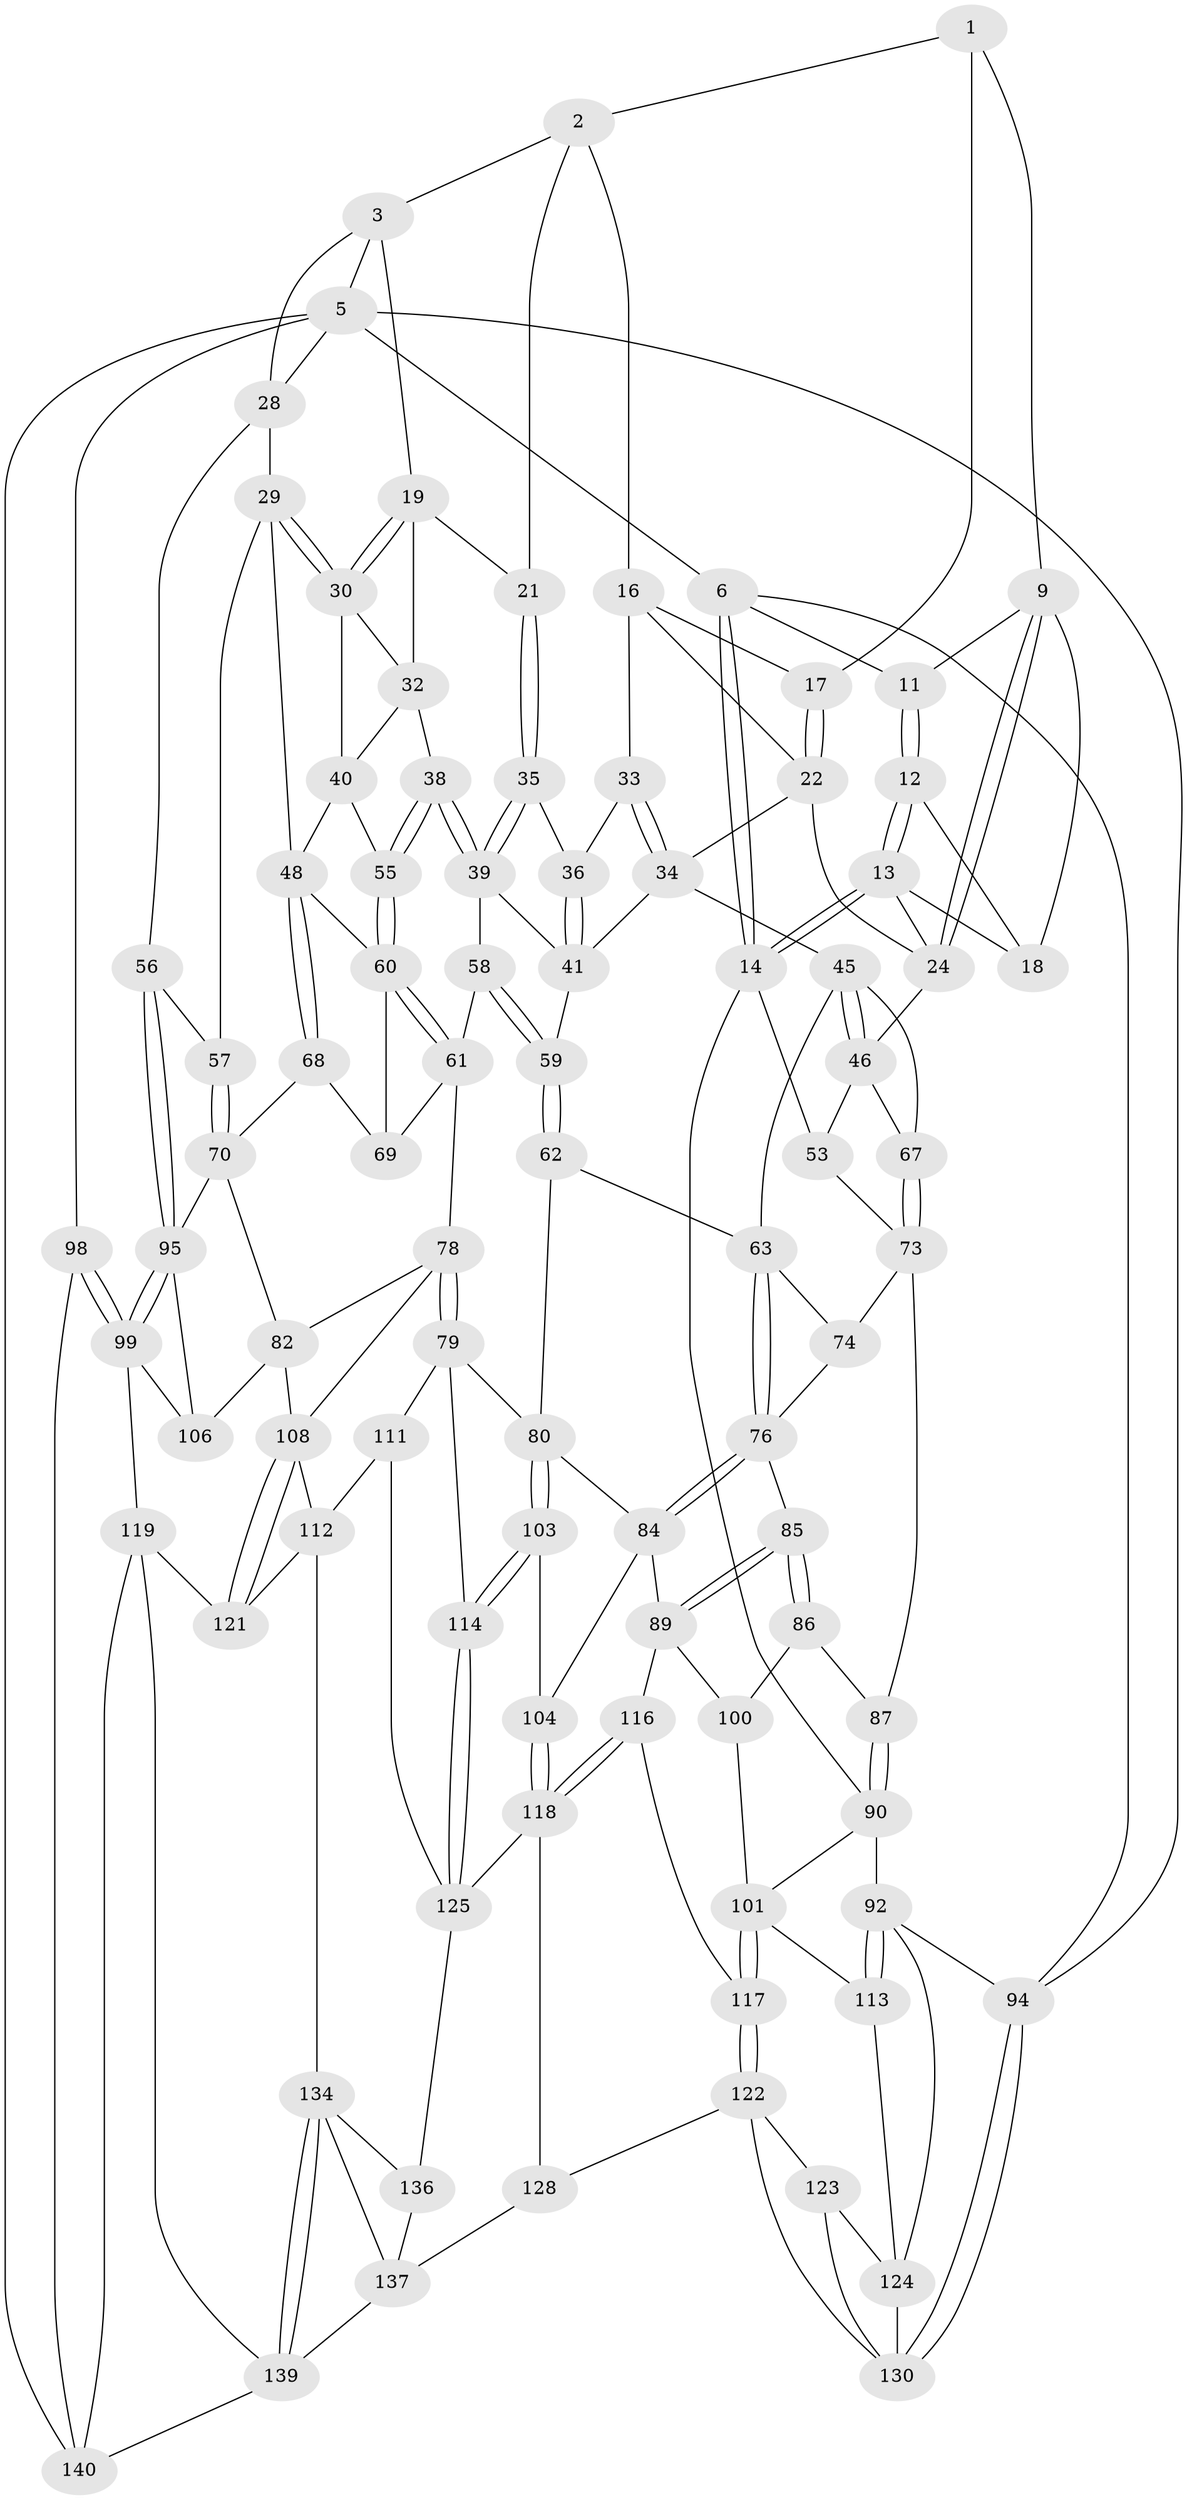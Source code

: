 // Generated by graph-tools (version 1.1) at 2025/52/02/27/25 19:52:39]
// undirected, 90 vertices, 204 edges
graph export_dot {
graph [start="1"]
  node [color=gray90,style=filled];
  1 [pos="+0.4436661955509084+0",super="+8"];
  2 [pos="+0.8257065321331561+0",super="+15"];
  3 [pos="+0.9810533677314803+0",super="+4"];
  5 [pos="+1+0",super="+97"];
  6 [pos="+0+0",super="+7"];
  9 [pos="+0.34306029773701263+0.1346363686898472",super="+10"];
  11 [pos="+0.17498543399304534+0"];
  12 [pos="+0.04516967120197465+0.12374326085133293"];
  13 [pos="+0+0.22851051019297905",super="+25"];
  14 [pos="+0+0.29112169574261",super="+54"];
  16 [pos="+0.4821848690463397+0.0894338651806981",super="+27"];
  17 [pos="+0.4631991809140286+0.07284909306443352"];
  18 [pos="+0.18580328447671704+0.1326106529746287"];
  19 [pos="+0.828495092246233+0.05283518483360921",super="+20"];
  21 [pos="+0.5717742099165045+0.16108611555296376"];
  22 [pos="+0.4220317209403056+0.20834635598310555",super="+23"];
  24 [pos="+0.31091166658398284+0.19561676864424346",super="+26"];
  28 [pos="+0.9247922104134829+0.2709163407973258",super="+51"];
  29 [pos="+0.8618297820025191+0.27986960051376814",super="+47"];
  30 [pos="+0.8280390801809476+0.2244976425973308",super="+31"];
  32 [pos="+0.7216891683795624+0.2220389894322589",super="+37"];
  33 [pos="+0.44944746648680545+0.2447960172694262"];
  34 [pos="+0.4086906807288962+0.2667792838641237",super="+43"];
  35 [pos="+0.5713754665870818+0.1661324638781345"];
  36 [pos="+0.46778805427587883+0.24603664768516462"];
  38 [pos="+0.6101142652557914+0.2985132737383552"];
  39 [pos="+0.6063960282135432+0.29539249586545097",super="+44"];
  40 [pos="+0.7044863346981152+0.3126738725051673",super="+50"];
  41 [pos="+0.48931207956046185+0.32663773872427815",super="+42"];
  45 [pos="+0.25673505722182444+0.355195662296714",super="+65"];
  46 [pos="+0.2432639943121747+0.3407996949969164",super="+52"];
  48 [pos="+0.817319287192502+0.3762201140886231",super="+49"];
  53 [pos="+0.01262192620550826+0.36125885054550283"];
  55 [pos="+0.6189128426316625+0.36630455806779033"];
  56 [pos="+1+0.4048278292109779"];
  57 [pos="+0.8801744351681238+0.4378850566149422"];
  58 [pos="+0.5053911767430239+0.44441898763474685"];
  59 [pos="+0.4409210114578616+0.4580131507779191"];
  60 [pos="+0.6227252090559685+0.39711195654257225",super="+66"];
  61 [pos="+0.5370428907826378+0.4564401695438503",super="+72"];
  62 [pos="+0.42998552271659185+0.46883473324383546"];
  63 [pos="+0.37375066070794744+0.4557563355172249",super="+64"];
  67 [pos="+0.15067304944568224+0.5472090867375523"];
  68 [pos="+0.7283872531492294+0.49327375867269607"];
  69 [pos="+0.675120399379901+0.4779134881912853"];
  70 [pos="+0.8571001183613529+0.5955339614414051",super="+71"];
  73 [pos="+0.14967137962046226+0.5505215863889671",super="+75"];
  74 [pos="+0.28023031866376286+0.5032437102006758"];
  76 [pos="+0.3277665076781582+0.5303427843389305",super="+77"];
  78 [pos="+0.5873694500934358+0.6063687663689938",super="+83"];
  79 [pos="+0.582828278072425+0.6105589145429005",super="+110"];
  80 [pos="+0.467436758090953+0.6096051072224301",super="+81"];
  82 [pos="+0.7091993391243449+0.6242404994006053",super="+107"];
  84 [pos="+0.40766140596229994+0.5952578765588408",super="+88"];
  85 [pos="+0.26954903767642807+0.6429950805772624"];
  86 [pos="+0.17901287131164662+0.5983132520536437"];
  87 [pos="+0.14799999322905563+0.5785016126715693"];
  89 [pos="+0.28588612152172765+0.6588559130115548",super="+105"];
  90 [pos="+0.12836503250117312+0.588116291280617",super="+91"];
  92 [pos="+0+0.7309181960499668",super="+93"];
  94 [pos="+0+1"];
  95 [pos="+1+0.601124187208481",super="+96"];
  98 [pos="+1+0.8614135482666092"];
  99 [pos="+1+0.7993993073030087",super="+115"];
  100 [pos="+0.18157389523109219+0.6918926596952611"];
  101 [pos="+0.13220747894258045+0.7119383383335888",super="+102"];
  103 [pos="+0.4570840228748226+0.7491915473446211"];
  104 [pos="+0.3750404889692685+0.7407519604198534"];
  106 [pos="+0.8624984881288061+0.6476918222241007"];
  108 [pos="+0.7324091830902003+0.7961456670551497",super="+109"];
  111 [pos="+0.6163619999311114+0.7821699083655596"];
  112 [pos="+0.6520965758961649+0.7855766206386612",super="+132"];
  113 [pos="+0.02067422477963356+0.7291264162941514"];
  114 [pos="+0.4753651738830676+0.7640178149145262"];
  116 [pos="+0.23096687808377392+0.7580055544249739"];
  117 [pos="+0.207822889972577+0.7663741363852985"];
  118 [pos="+0.33093045045942815+0.8608269000958338",super="+126"];
  119 [pos="+0.9054438303947479+0.8133240338316924",super="+120"];
  121 [pos="+0.7302467914926296+0.8056489844915554"];
  122 [pos="+0.18284859633284617+0.7953385136222988",super="+129"];
  123 [pos="+0.14463853317948505+0.8116140975379064"];
  124 [pos="+0.07605855410229122+0.7979924397124664",super="+133"];
  125 [pos="+0.46649375680444594+0.8616942629199629",super="+127"];
  128 [pos="+0.35815892303799696+1"];
  130 [pos="+0.266478709617809+1",super="+131"];
  134 [pos="+0.6588512641857742+0.9187280427014487",super="+135"];
  136 [pos="+0.6007118761531137+0.8258445547344859"];
  137 [pos="+0.4155694212705285+1",super="+138"];
  139 [pos="+0.7749370170699055+0.9798769952587736",super="+142"];
  140 [pos="+0.915911019616154+0.8173192082772949",super="+141"];
  1 -- 2;
  1 -- 9;
  1 -- 17;
  2 -- 3;
  2 -- 16;
  2 -- 21;
  3 -- 19;
  3 -- 28;
  3 -- 5;
  5 -- 6;
  5 -- 28;
  5 -- 98;
  5 -- 140;
  5 -- 94;
  6 -- 14;
  6 -- 14;
  6 -- 94;
  6 -- 11;
  9 -- 24;
  9 -- 24;
  9 -- 18;
  9 -- 11;
  11 -- 12;
  11 -- 12;
  12 -- 13;
  12 -- 13;
  12 -- 18;
  13 -- 14;
  13 -- 14;
  13 -- 18;
  13 -- 24;
  14 -- 90;
  14 -- 53;
  16 -- 17;
  16 -- 33;
  16 -- 22;
  17 -- 22;
  17 -- 22;
  19 -- 30;
  19 -- 30;
  19 -- 32;
  19 -- 21;
  21 -- 35;
  21 -- 35;
  22 -- 24;
  22 -- 34;
  24 -- 46;
  28 -- 29;
  28 -- 56;
  29 -- 30;
  29 -- 30;
  29 -- 48;
  29 -- 57;
  30 -- 32;
  30 -- 40;
  32 -- 40;
  32 -- 38;
  33 -- 34;
  33 -- 34;
  33 -- 36;
  34 -- 45;
  34 -- 41;
  35 -- 36;
  35 -- 39;
  35 -- 39;
  36 -- 41;
  36 -- 41;
  38 -- 39;
  38 -- 39;
  38 -- 55;
  38 -- 55;
  39 -- 41;
  39 -- 58;
  40 -- 55;
  40 -- 48;
  41 -- 59;
  45 -- 46;
  45 -- 46;
  45 -- 67;
  45 -- 63;
  46 -- 67;
  46 -- 53;
  48 -- 68;
  48 -- 68;
  48 -- 60;
  53 -- 73;
  55 -- 60;
  55 -- 60;
  56 -- 57;
  56 -- 95;
  56 -- 95;
  57 -- 70;
  57 -- 70;
  58 -- 59;
  58 -- 59;
  58 -- 61;
  59 -- 62;
  59 -- 62;
  60 -- 61;
  60 -- 61;
  60 -- 69;
  61 -- 69;
  61 -- 78;
  62 -- 63;
  62 -- 80;
  63 -- 76;
  63 -- 76;
  63 -- 74;
  67 -- 73;
  67 -- 73;
  68 -- 69;
  68 -- 70;
  70 -- 95;
  70 -- 82;
  73 -- 74;
  73 -- 87;
  74 -- 76;
  76 -- 84;
  76 -- 84;
  76 -- 85;
  78 -- 79;
  78 -- 79;
  78 -- 82;
  78 -- 108;
  79 -- 80;
  79 -- 114;
  79 -- 111;
  80 -- 103;
  80 -- 103;
  80 -- 84;
  82 -- 108;
  82 -- 106;
  84 -- 104;
  84 -- 89;
  85 -- 86;
  85 -- 86;
  85 -- 89;
  85 -- 89;
  86 -- 87;
  86 -- 100;
  87 -- 90;
  87 -- 90;
  89 -- 116;
  89 -- 100;
  90 -- 101;
  90 -- 92;
  92 -- 113;
  92 -- 113;
  92 -- 124;
  92 -- 94;
  94 -- 130;
  94 -- 130;
  95 -- 99;
  95 -- 99;
  95 -- 106;
  98 -- 99;
  98 -- 99;
  98 -- 140;
  99 -- 106;
  99 -- 119;
  100 -- 101;
  101 -- 117;
  101 -- 117;
  101 -- 113;
  103 -- 104;
  103 -- 114;
  103 -- 114;
  104 -- 118;
  104 -- 118;
  108 -- 121;
  108 -- 121;
  108 -- 112;
  111 -- 112;
  111 -- 125;
  112 -- 121;
  112 -- 134;
  113 -- 124;
  114 -- 125;
  114 -- 125;
  116 -- 117;
  116 -- 118;
  116 -- 118;
  117 -- 122;
  117 -- 122;
  118 -- 128;
  118 -- 125;
  119 -- 140;
  119 -- 121;
  119 -- 139;
  122 -- 123;
  122 -- 128;
  122 -- 130;
  123 -- 124;
  123 -- 130;
  124 -- 130;
  125 -- 136;
  128 -- 137;
  134 -- 139;
  134 -- 139;
  134 -- 136;
  134 -- 137;
  136 -- 137;
  137 -- 139;
  139 -- 140;
}
